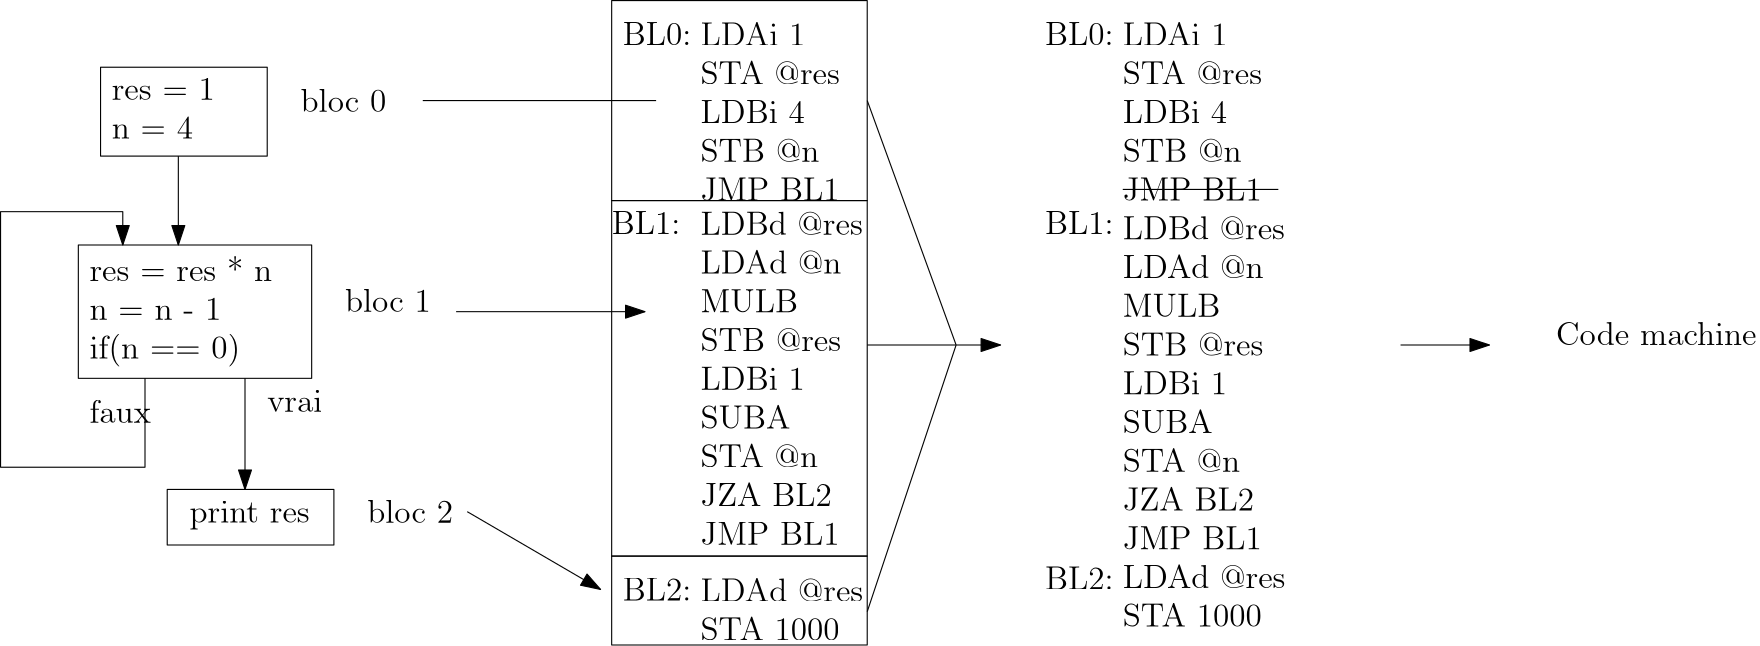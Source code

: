 <?xml version="1.0"?>
<!DOCTYPE ipe SYSTEM "ipe.dtd">
<ipe version="70107" creator="Ipe 7.1.8">
<info created="D:20150828172536" modified="D:20150828172738"/>
<ipestyle name="basic">
<symbol name="arrow/arc(spx)">
<path stroke="sym-stroke" fill="sym-stroke" pen="sym-pen">
0 0 m
-1 0.333 l
-1 -0.333 l
h
</path>
</symbol>
<symbol name="arrow/farc(spx)">
<path stroke="sym-stroke" fill="white" pen="sym-pen">
0 0 m
-1 0.333 l
-1 -0.333 l
h
</path>
</symbol>
<symbol name="arrow/ptarc(spx)">
<path stroke="sym-stroke" fill="sym-stroke" pen="sym-pen">
0 0 m
-1 0.333 l
-0.8 0 l
-1 -0.333 l
h
</path>
</symbol>
<symbol name="arrow/fptarc(spx)">
<path stroke="sym-stroke" fill="white" pen="sym-pen">
0 0 m
-1 0.333 l
-0.8 0 l
-1 -0.333 l
h
</path>
</symbol>
<symbol name="mark/circle(sx)" transformations="translations">
<path fill="sym-stroke">
0.6 0 0 0.6 0 0 e
0.4 0 0 0.4 0 0 e
</path>
</symbol>
<symbol name="mark/disk(sx)" transformations="translations">
<path fill="sym-stroke">
0.6 0 0 0.6 0 0 e
</path>
</symbol>
<symbol name="mark/fdisk(sfx)" transformations="translations">
<group>
<path fill="sym-fill">
0.5 0 0 0.5 0 0 e
</path>
<path fill="sym-stroke" fillrule="eofill">
0.6 0 0 0.6 0 0 e
0.4 0 0 0.4 0 0 e
</path>
</group>
</symbol>
<symbol name="mark/box(sx)" transformations="translations">
<path fill="sym-stroke" fillrule="eofill">
-0.6 -0.6 m
0.6 -0.6 l
0.6 0.6 l
-0.6 0.6 l
h
-0.4 -0.4 m
0.4 -0.4 l
0.4 0.4 l
-0.4 0.4 l
h
</path>
</symbol>
<symbol name="mark/square(sx)" transformations="translations">
<path fill="sym-stroke">
-0.6 -0.6 m
0.6 -0.6 l
0.6 0.6 l
-0.6 0.6 l
h
</path>
</symbol>
<symbol name="mark/fsquare(sfx)" transformations="translations">
<group>
<path fill="sym-fill">
-0.5 -0.5 m
0.5 -0.5 l
0.5 0.5 l
-0.5 0.5 l
h
</path>
<path fill="sym-stroke" fillrule="eofill">
-0.6 -0.6 m
0.6 -0.6 l
0.6 0.6 l
-0.6 0.6 l
h
-0.4 -0.4 m
0.4 -0.4 l
0.4 0.4 l
-0.4 0.4 l
h
</path>
</group>
</symbol>
<symbol name="mark/cross(sx)" transformations="translations">
<group>
<path fill="sym-stroke">
-0.43 -0.57 m
0.57 0.43 l
0.43 0.57 l
-0.57 -0.43 l
h
</path>
<path fill="sym-stroke">
-0.43 0.57 m
0.57 -0.43 l
0.43 -0.57 l
-0.57 0.43 l
h
</path>
</group>
</symbol>
<symbol name="arrow/fnormal(spx)">
<path stroke="sym-stroke" fill="white" pen="sym-pen">
0 0 m
-1 0.333 l
-1 -0.333 l
h
</path>
</symbol>
<symbol name="arrow/pointed(spx)">
<path stroke="sym-stroke" fill="sym-stroke" pen="sym-pen">
0 0 m
-1 0.333 l
-0.8 0 l
-1 -0.333 l
h
</path>
</symbol>
<symbol name="arrow/fpointed(spx)">
<path stroke="sym-stroke" fill="white" pen="sym-pen">
0 0 m
-1 0.333 l
-0.8 0 l
-1 -0.333 l
h
</path>
</symbol>
<symbol name="arrow/linear(spx)">
<path stroke="sym-stroke" pen="sym-pen">
-1 0.333 m
0 0 l
-1 -0.333 l
</path>
</symbol>
<symbol name="arrow/fdouble(spx)">
<path stroke="sym-stroke" fill="white" pen="sym-pen">
0 0 m
-1 0.333 l
-1 -0.333 l
h
-1 0 m
-2 0.333 l
-2 -0.333 l
h
</path>
</symbol>
<symbol name="arrow/double(spx)">
<path stroke="sym-stroke" fill="sym-stroke" pen="sym-pen">
0 0 m
-1 0.333 l
-1 -0.333 l
h
-1 0 m
-2 0.333 l
-2 -0.333 l
h
</path>
</symbol>
<pen name="heavier" value="0.8"/>
<pen name="fat" value="1.2"/>
<pen name="ultrafat" value="2"/>
<symbolsize name="large" value="5"/>
<symbolsize name="small" value="2"/>
<symbolsize name="tiny" value="1.1"/>
<arrowsize name="large" value="10"/>
<arrowsize name="small" value="5"/>
<arrowsize name="tiny" value="3"/>
<color name="red" value="1 0 0"/>
<color name="green" value="0 1 0"/>
<color name="blue" value="0 0 1"/>
<color name="yellow" value="1 1 0"/>
<color name="orange" value="1 0.647 0"/>
<color name="gold" value="1 0.843 0"/>
<color name="purple" value="0.627 0.125 0.941"/>
<color name="gray" value="0.745"/>
<color name="brown" value="0.647 0.165 0.165"/>
<color name="navy" value="0 0 0.502"/>
<color name="pink" value="1 0.753 0.796"/>
<color name="seagreen" value="0.18 0.545 0.341"/>
<color name="turquoise" value="0.251 0.878 0.816"/>
<color name="violet" value="0.933 0.51 0.933"/>
<color name="darkblue" value="0 0 0.545"/>
<color name="darkcyan" value="0 0.545 0.545"/>
<color name="darkgray" value="0.663"/>
<color name="darkgreen" value="0 0.392 0"/>
<color name="darkmagenta" value="0.545 0 0.545"/>
<color name="darkorange" value="1 0.549 0"/>
<color name="darkred" value="0.545 0 0"/>
<color name="lightblue" value="0.678 0.847 0.902"/>
<color name="lightcyan" value="0.878 1 1"/>
<color name="lightgray" value="0.827"/>
<color name="lightgreen" value="0.565 0.933 0.565"/>
<color name="lightyellow" value="1 1 0.878"/>
<dashstyle name="dashed" value="[4] 0"/>
<dashstyle name="dotted" value="[1 3] 0"/>
<dashstyle name="dash dotted" value="[4 2 1 2] 0"/>
<dashstyle name="dash dot dotted" value="[4 2 1 2 1 2] 0"/>
<textsize name="large" value="\large"/>
<textsize name="small" value="\small"/>
<textsize name="tiny" value="\tiny"/>
<textsize name="Large" value="\Large"/>
<textsize name="LARGE" value="\LARGE"/>
<textsize name="huge" value="\huge"/>
<textsize name="Huge" value="\Huge"/>
<textsize name="footnote" value="\footnotesize"/>
<textstyle name="center" begin="\begin{center}" end="\end{center}"/>
<textstyle name="itemize" begin="\begin{itemize}" end="\end{itemize}"/>
<textstyle name="item" begin="\begin{itemize}\item{}" end="\end{itemize}"/>
<gridsize name="4 pts" value="4"/>
<gridsize name="8 pts (~3 mm)" value="8"/>
<gridsize name="16 pts (~6 mm)" value="16"/>
<gridsize name="32 pts (~12 mm)" value="32"/>
<gridsize name="10 pts (~3.5 mm)" value="10"/>
<gridsize name="20 pts (~7 mm)" value="20"/>
<gridsize name="14 pts (~5 mm)" value="14"/>
<gridsize name="28 pts (~10 mm)" value="28"/>
<gridsize name="56 pts (~20 mm)" value="56"/>
<anglesize name="90 deg" value="90"/>
<anglesize name="60 deg" value="60"/>
<anglesize name="45 deg" value="45"/>
<anglesize name="30 deg" value="30"/>
<anglesize name="22.5 deg" value="22.5"/>
<tiling name="falling" angle="-60" step="4" width="1"/>
<tiling name="rising" angle="30" step="4" width="1"/>
</ipestyle>
<ipestyle name="bigpaper">
<layout paper="10000 6000" origin="0 0" frame="10000 6000"/>
<titlestyle pos="10 10" size="LARGE" color="title"  valign="baseline"/>
</ipestyle>
<page>
<layer name="alpha"/>
<view layers="alpha" active="alpha"/>
<text layer="alpha" transformations="translations" pos="192 5952" stroke="black" type="minipage" width="192" height="13.312" depth="8.34" valign="top" size="large">res = 1\\
n = 4</text>
<text matrix="1 0 0 1 40 -16" transformations="translations" pos="144 5904" stroke="black" type="minipage" width="80" height="22.401" depth="17.45" valign="top" size="large">res = res * n\\
n = n - 1\\
if(n $==$ 0)</text>
<path stroke="black">
188 5956 m
188 5924 l
248 5924 l
248 5956 l
h
</path>
<path matrix="1 0 0 1 40 0" stroke="black">
140 5892 m
140 5844 l
224 5844 l
224 5892 l
h
</path>
<path stroke="black" arrow="normal/normal">
216 5924 m
216 5892 l
</path>
<path stroke="black" arrow="normal/normal">
204 5844 m
204 5812 l
152 5812 l
152 5904 l
196 5904 l
196 5892 l
</path>
<text transformations="translations" pos="184 5828" stroke="black" type="label" width="22.111" height="8.302" depth="0" valign="baseline" size="large">faux</text>
<text transformations="translations" pos="248 5832" stroke="black" type="label" width="19.835" height="7.935" depth="0" valign="baseline" size="large">vrai</text>
<text transformations="translations" pos="260 5940" stroke="black" type="label" width="30.891" height="8.302" depth="0" valign="baseline" size="large">bloc 0</text>
<text transformations="translations" pos="276 5868" stroke="black" type="label" width="30.891" height="8.302" depth="0" valign="baseline" size="large">bloc 1</text>
<text matrix="1 0 0 1 -20 0" transformations="translations" pos="240 5800" stroke="black" type="minipage" width="72" height="7.619" depth="2.64" valign="top" size="large">print res</text>
<path matrix="1 0 0 1 -20 0" stroke="black">
232 5804 m
232 5784 l
292 5784 l
292 5804 l
h
</path>
<path stroke="black" arrow="normal/normal">
240 5844 m
240 5804 l
</path>
<text matrix="1 0 0 1 8 -76" transformations="translations" pos="276 5868" stroke="black" type="label" width="30.891" height="8.302" depth="0" valign="baseline" size="large">bloc 2</text>
<text matrix="1 0 0 1 40 16" transformations="translations" pos="364 5956" stroke="black" type="minipage" width="92" height="34.44" depth="29.52" valign="top" size="large">LDAi 1\\
STA @res\\
LDBi 4\\
STB @n\\
JMP BL1</text>
<text matrix="1 0 0 1 48 16" transformations="translations" pos="328 5948" stroke="black" type="label" width="24.708" height="8.169" depth="0" valign="baseline" size="large">BL0:</text>
<text matrix="1 0 0 1 20 60" transformations="translations" pos="384 5844" stroke="black" type="minipage" width="88" height="62.364" depth="57.52" valign="top" size="large">LDBd @res\\
LDAd @n\\
MULB\\
STB @res\\
LDBi 1\\
SUBA\\
STA @n\\
JZA BL2\\
JMP BL1</text>
<text matrix="1 0 0 1 44 -52" transformations="translations" pos="328 5948" stroke="black" type="label" width="24.708" height="8.169" depth="0" valign="baseline" size="large">BL1:</text>
<text matrix="1 0 0 1 24 48" transformations="translations" pos="380 5724" stroke="black" type="minipage" width="84" height="13.61" depth="8.64" valign="top" size="large">LDAd @res\\
STA 1000</text>
<text matrix="1 0 0 1 48 -184" transformations="translations" pos="328 5948" stroke="black" type="label" width="24.708" height="8.169" depth="0" valign="baseline" size="large">BL2:</text>
<path stroke="black">
304 5944 m
388 5944 l
</path>
<path stroke="black" arrow="normal/normal">
316 5868 m
384 5868 l
</path>
<path stroke="black" arrow="normal/normal">
320 5796 m
368 5768 l
</path>
<text matrix="1 0 0 1 192 16" transformations="translations" pos="364 5956" stroke="black" type="minipage" width="92" height="111.055" depth="106.33" valign="top" size="large">LDAi 1\\
STA @res\\
LDBi 4\\
STB @n\\
JMP BL1\\
LDBd @res\\
LDAd @n\\
MULB\\
STB @res\\
LDBi 1\\
SUBA\\
STA @n\\
JZA BL2\\
JMP BL1\\
LDAd @res\\
STA 1000</text>
<text matrix="1 0 0 1 200 -52" transformations="translations" pos="328 5948" stroke="black" type="label" width="24.708" height="8.169" depth="0" valign="baseline" size="large">BL1:</text>
<text matrix="1 0 0 1 200 16" transformations="translations" pos="328 5948" stroke="black" type="label" width="24.708" height="8.169" depth="0" valign="baseline" size="large">BL0:</text>
<path stroke="black">
372 5980 m
372 5908 l
464 5908 l
464 5980 l
h
</path>
<path stroke="black">
372 5908 m
372 5780 l
464 5780 l
464 5908 l
h
</path>
<path stroke="black">
372 5780 m
372 5748 l
464 5748 l
464 5780 l
h
</path>
<path stroke="black">
612 5912 m
556 5912 l
</path>
<text matrix="1 0 0 1 200 -180" transformations="translations" pos="328 5948" stroke="black" type="label" width="24.708" height="8.169" depth="0" valign="baseline" size="large">BL2:</text>
<path stroke="black">
464 5944 m
496 5856 l
</path>
<path stroke="black">
464 5856 m
496 5856 l
</path>
<path stroke="black">
464 5760 m
496 5856 l
</path>
<path stroke="black" arrow="normal/normal">
496 5856 m
512 5856 l
</path>
<path stroke="black" arrow="normal/normal">
656 5856 m
688 5856 l
</path>
<text transformations="translations" pos="712 5856" stroke="black" type="label" width="72.187" height="8.302" depth="0" valign="baseline" size="large">Code machine</text>
</page>
</ipe>
